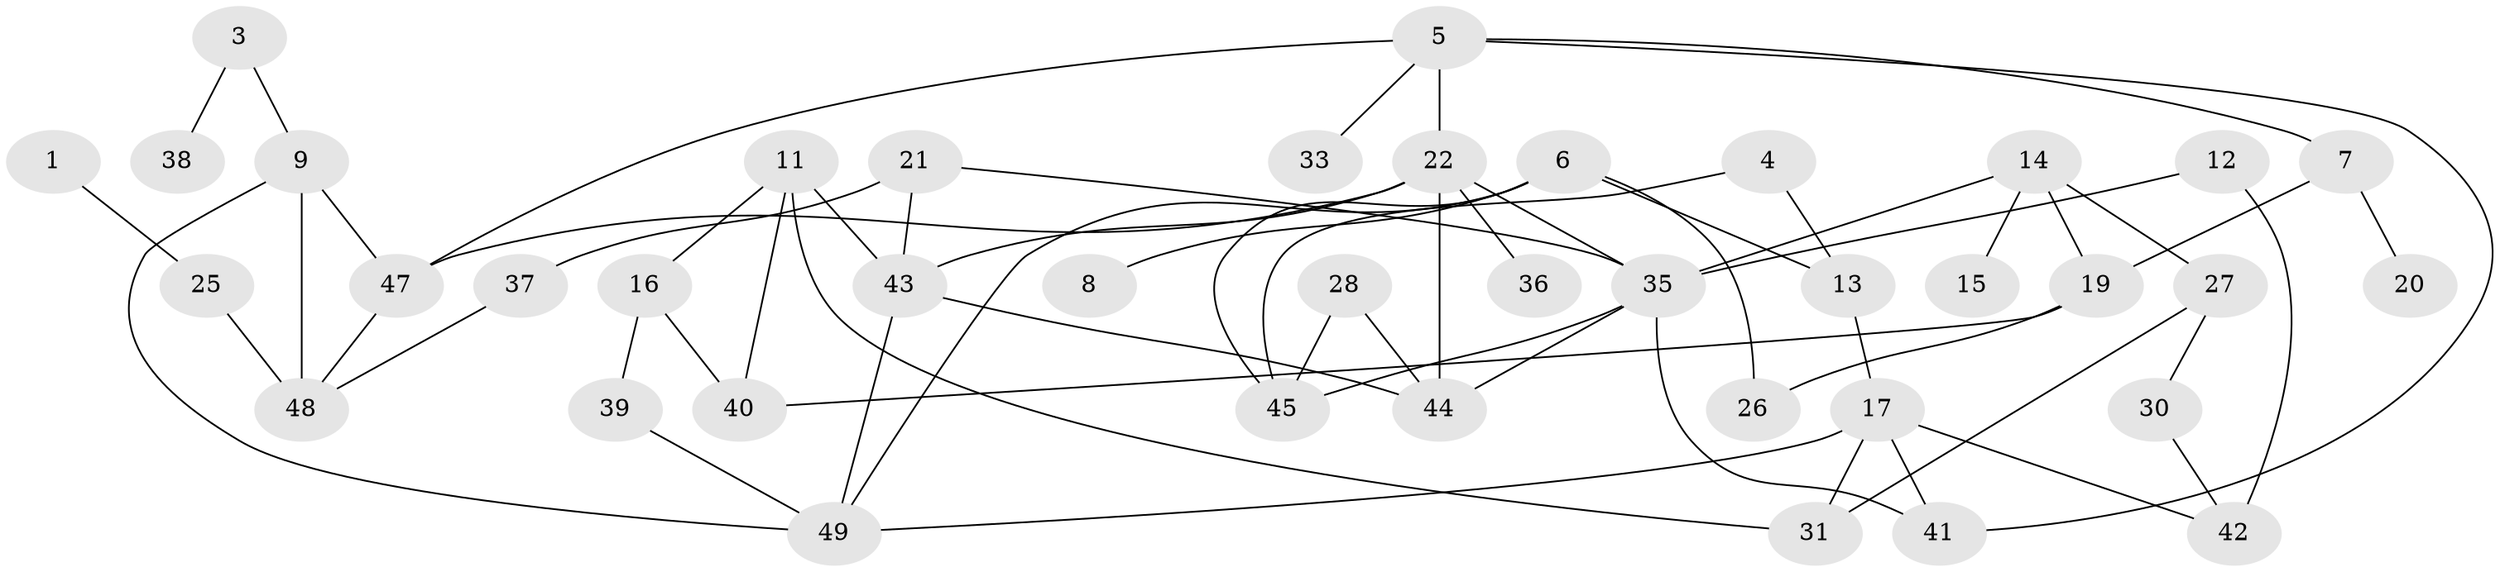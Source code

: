 // original degree distribution, {3: 0.22448979591836735, 4: 0.1326530612244898, 1: 0.1836734693877551, 0: 0.09183673469387756, 2: 0.29591836734693877, 5: 0.061224489795918366, 6: 0.01020408163265306}
// Generated by graph-tools (version 1.1) at 2025/35/03/04/25 23:35:46]
// undirected, 40 vertices, 61 edges
graph export_dot {
  node [color=gray90,style=filled];
  1;
  3;
  4;
  5;
  6;
  7;
  8;
  9;
  11;
  12;
  13;
  14;
  15;
  16;
  17;
  19;
  20;
  21;
  22;
  25;
  26;
  27;
  28;
  30;
  31;
  33;
  35;
  36;
  37;
  38;
  39;
  40;
  41;
  42;
  43;
  44;
  45;
  47;
  48;
  49;
  1 -- 25 [weight=1.0];
  3 -- 9 [weight=1.0];
  3 -- 38 [weight=1.0];
  4 -- 13 [weight=1.0];
  4 -- 45 [weight=1.0];
  5 -- 7 [weight=1.0];
  5 -- 22 [weight=1.0];
  5 -- 33 [weight=1.0];
  5 -- 41 [weight=1.0];
  5 -- 47 [weight=1.0];
  6 -- 8 [weight=1.0];
  6 -- 13 [weight=1.0];
  6 -- 26 [weight=1.0];
  6 -- 45 [weight=1.0];
  6 -- 49 [weight=1.0];
  7 -- 19 [weight=1.0];
  7 -- 20 [weight=1.0];
  9 -- 47 [weight=1.0];
  9 -- 48 [weight=2.0];
  9 -- 49 [weight=1.0];
  11 -- 16 [weight=1.0];
  11 -- 31 [weight=1.0];
  11 -- 40 [weight=1.0];
  11 -- 43 [weight=2.0];
  12 -- 35 [weight=1.0];
  12 -- 42 [weight=2.0];
  13 -- 17 [weight=1.0];
  14 -- 15 [weight=1.0];
  14 -- 19 [weight=1.0];
  14 -- 27 [weight=1.0];
  14 -- 35 [weight=1.0];
  16 -- 39 [weight=1.0];
  16 -- 40 [weight=1.0];
  17 -- 31 [weight=1.0];
  17 -- 41 [weight=1.0];
  17 -- 42 [weight=1.0];
  17 -- 49 [weight=1.0];
  19 -- 26 [weight=1.0];
  19 -- 40 [weight=1.0];
  21 -- 35 [weight=1.0];
  21 -- 37 [weight=1.0];
  21 -- 43 [weight=1.0];
  22 -- 35 [weight=1.0];
  22 -- 36 [weight=1.0];
  22 -- 43 [weight=1.0];
  22 -- 44 [weight=1.0];
  22 -- 47 [weight=1.0];
  25 -- 48 [weight=1.0];
  27 -- 30 [weight=1.0];
  27 -- 31 [weight=1.0];
  28 -- 44 [weight=1.0];
  28 -- 45 [weight=1.0];
  30 -- 42 [weight=1.0];
  35 -- 41 [weight=1.0];
  35 -- 44 [weight=2.0];
  35 -- 45 [weight=1.0];
  37 -- 48 [weight=1.0];
  39 -- 49 [weight=1.0];
  43 -- 44 [weight=1.0];
  43 -- 49 [weight=1.0];
  47 -- 48 [weight=1.0];
}
